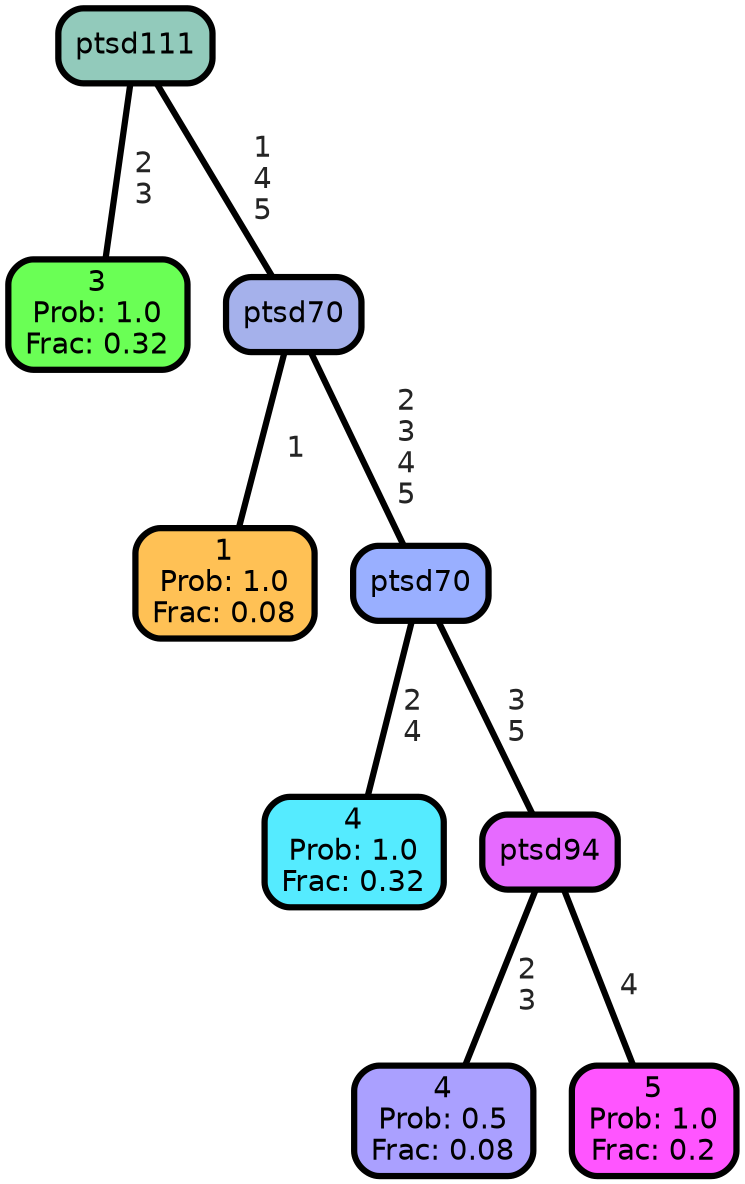 graph Tree {
node [shape=box, style="filled, rounded",color="black",penwidth="3",fontcolor="black",                 fontname=helvetica] ;
graph [ranksep="0 equally", splines=straight,                 bgcolor=transparent, dpi=200] ;
edge [fontname=helvetica, fontweight=bold,fontcolor=grey14,color=black] ;
0 [label="3
Prob: 1.0
Frac: 0.32", fillcolor="#6aff55"] ;
1 [label="ptsd111", fillcolor="#92cabb"] ;
2 [label="1
Prob: 1.0
Frac: 0.08", fillcolor="#ffc155"] ;
3 [label="ptsd70", fillcolor="#a5b1eb"] ;
4 [label="4
Prob: 1.0
Frac: 0.32", fillcolor="#55ebff"] ;
5 [label="ptsd70", fillcolor="#99afff"] ;
6 [label="4
Prob: 0.5
Frac: 0.08", fillcolor="#aaa0ff"] ;
7 [label="ptsd94", fillcolor="#e66aff"] ;
8 [label="5
Prob: 1.0
Frac: 0.2", fillcolor="#ff55ff"] ;
1 -- 0 [label=" 2\n 3",penwidth=3] ;
1 -- 3 [label=" 1\n 4\n 5",penwidth=3] ;
3 -- 2 [label=" 1",penwidth=3] ;
3 -- 5 [label=" 2\n 3\n 4\n 5",penwidth=3] ;
5 -- 4 [label=" 2\n 4",penwidth=3] ;
5 -- 7 [label=" 3\n 5",penwidth=3] ;
7 -- 6 [label=" 2\n 3",penwidth=3] ;
7 -- 8 [label=" 4",penwidth=3] ;
{rank = same;}}